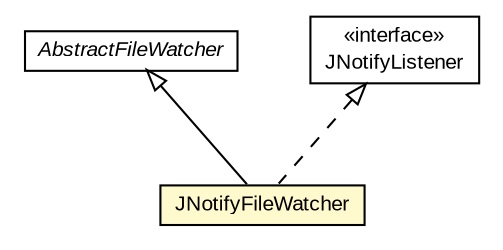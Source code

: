 #!/usr/local/bin/dot
#
# Class diagram 
# Generated by UMLGraph version R5_6-24-gf6e263 (http://www.umlgraph.org/)
#

digraph G {
	edge [fontname="arial",fontsize=10,labelfontname="arial",labelfontsize=10];
	node [fontname="arial",fontsize=10,shape=plaintext];
	nodesep=0.25;
	ranksep=0.5;
	// com.google.code.play2.watcher.jnotify.JNotifyFileWatcher
	c12 [label=<<table title="com.google.code.play2.watcher.jnotify.JNotifyFileWatcher" border="0" cellborder="1" cellspacing="0" cellpadding="2" port="p" bgcolor="lemonChiffon" href="./JNotifyFileWatcher.html">
		<tr><td><table border="0" cellspacing="0" cellpadding="1">
<tr><td align="center" balign="center"> JNotifyFileWatcher </td></tr>
		</table></td></tr>
		</table>>, URL="./JNotifyFileWatcher.html", fontname="arial", fontcolor="black", fontsize=10.0];
	//com.google.code.play2.watcher.jnotify.JNotifyFileWatcher extends com.google.code.play2.watcher.api.AbstractFileWatcher
	c14:p -> c12:p [dir=back,arrowtail=empty];
	//com.google.code.play2.watcher.jnotify.JNotifyFileWatcher implements net.contentobjects.jnotify.JNotifyListener
	c15:p -> c12:p [dir=back,arrowtail=empty,style=dashed];
	// com.google.code.play2.watcher.api.AbstractFileWatcher
	c14 [label=<<table title="com.google.code.play2.watcher.api.AbstractFileWatcher" border="0" cellborder="1" cellspacing="0" cellpadding="2" port="p">
		<tr><td><table border="0" cellspacing="0" cellpadding="1">
<tr><td align="center" balign="center"><font face="arial italic"> AbstractFileWatcher </font></td></tr>
		</table></td></tr>
		</table>>, URL="null", fontname="arial", fontcolor="black", fontsize=10.0];
	// net.contentobjects.jnotify.JNotifyListener
	c15 [label=<<table title="net.contentobjects.jnotify.JNotifyListener" border="0" cellborder="1" cellspacing="0" cellpadding="2" port="p">
		<tr><td><table border="0" cellspacing="0" cellpadding="1">
<tr><td align="center" balign="center"> &#171;interface&#187; </td></tr>
<tr><td align="center" balign="center"> JNotifyListener </td></tr>
		</table></td></tr>
		</table>>, URL="null", fontname="arial", fontcolor="black", fontsize=10.0];
}

